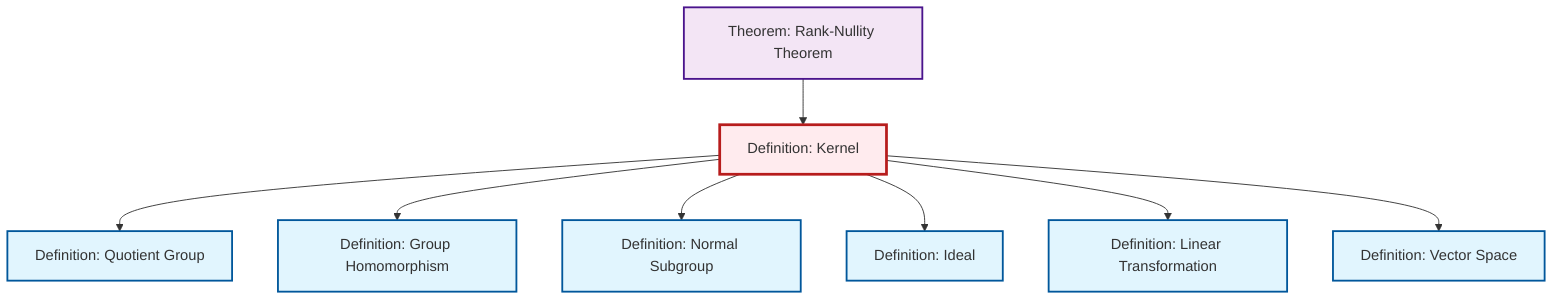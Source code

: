 graph TD
    classDef definition fill:#e1f5fe,stroke:#01579b,stroke-width:2px
    classDef theorem fill:#f3e5f5,stroke:#4a148c,stroke-width:2px
    classDef axiom fill:#fff3e0,stroke:#e65100,stroke-width:2px
    classDef example fill:#e8f5e9,stroke:#1b5e20,stroke-width:2px
    classDef current fill:#ffebee,stroke:#b71c1c,stroke-width:3px
    def-normal-subgroup["Definition: Normal Subgroup"]:::definition
    def-homomorphism["Definition: Group Homomorphism"]:::definition
    thm-rank-nullity["Theorem: Rank-Nullity Theorem"]:::theorem
    def-ideal["Definition: Ideal"]:::definition
    def-linear-transformation["Definition: Linear Transformation"]:::definition
    def-kernel["Definition: Kernel"]:::definition
    def-quotient-group["Definition: Quotient Group"]:::definition
    def-vector-space["Definition: Vector Space"]:::definition
    def-kernel --> def-quotient-group
    def-kernel --> def-homomorphism
    def-kernel --> def-normal-subgroup
    thm-rank-nullity --> def-kernel
    def-kernel --> def-ideal
    def-kernel --> def-linear-transformation
    def-kernel --> def-vector-space
    class def-kernel current